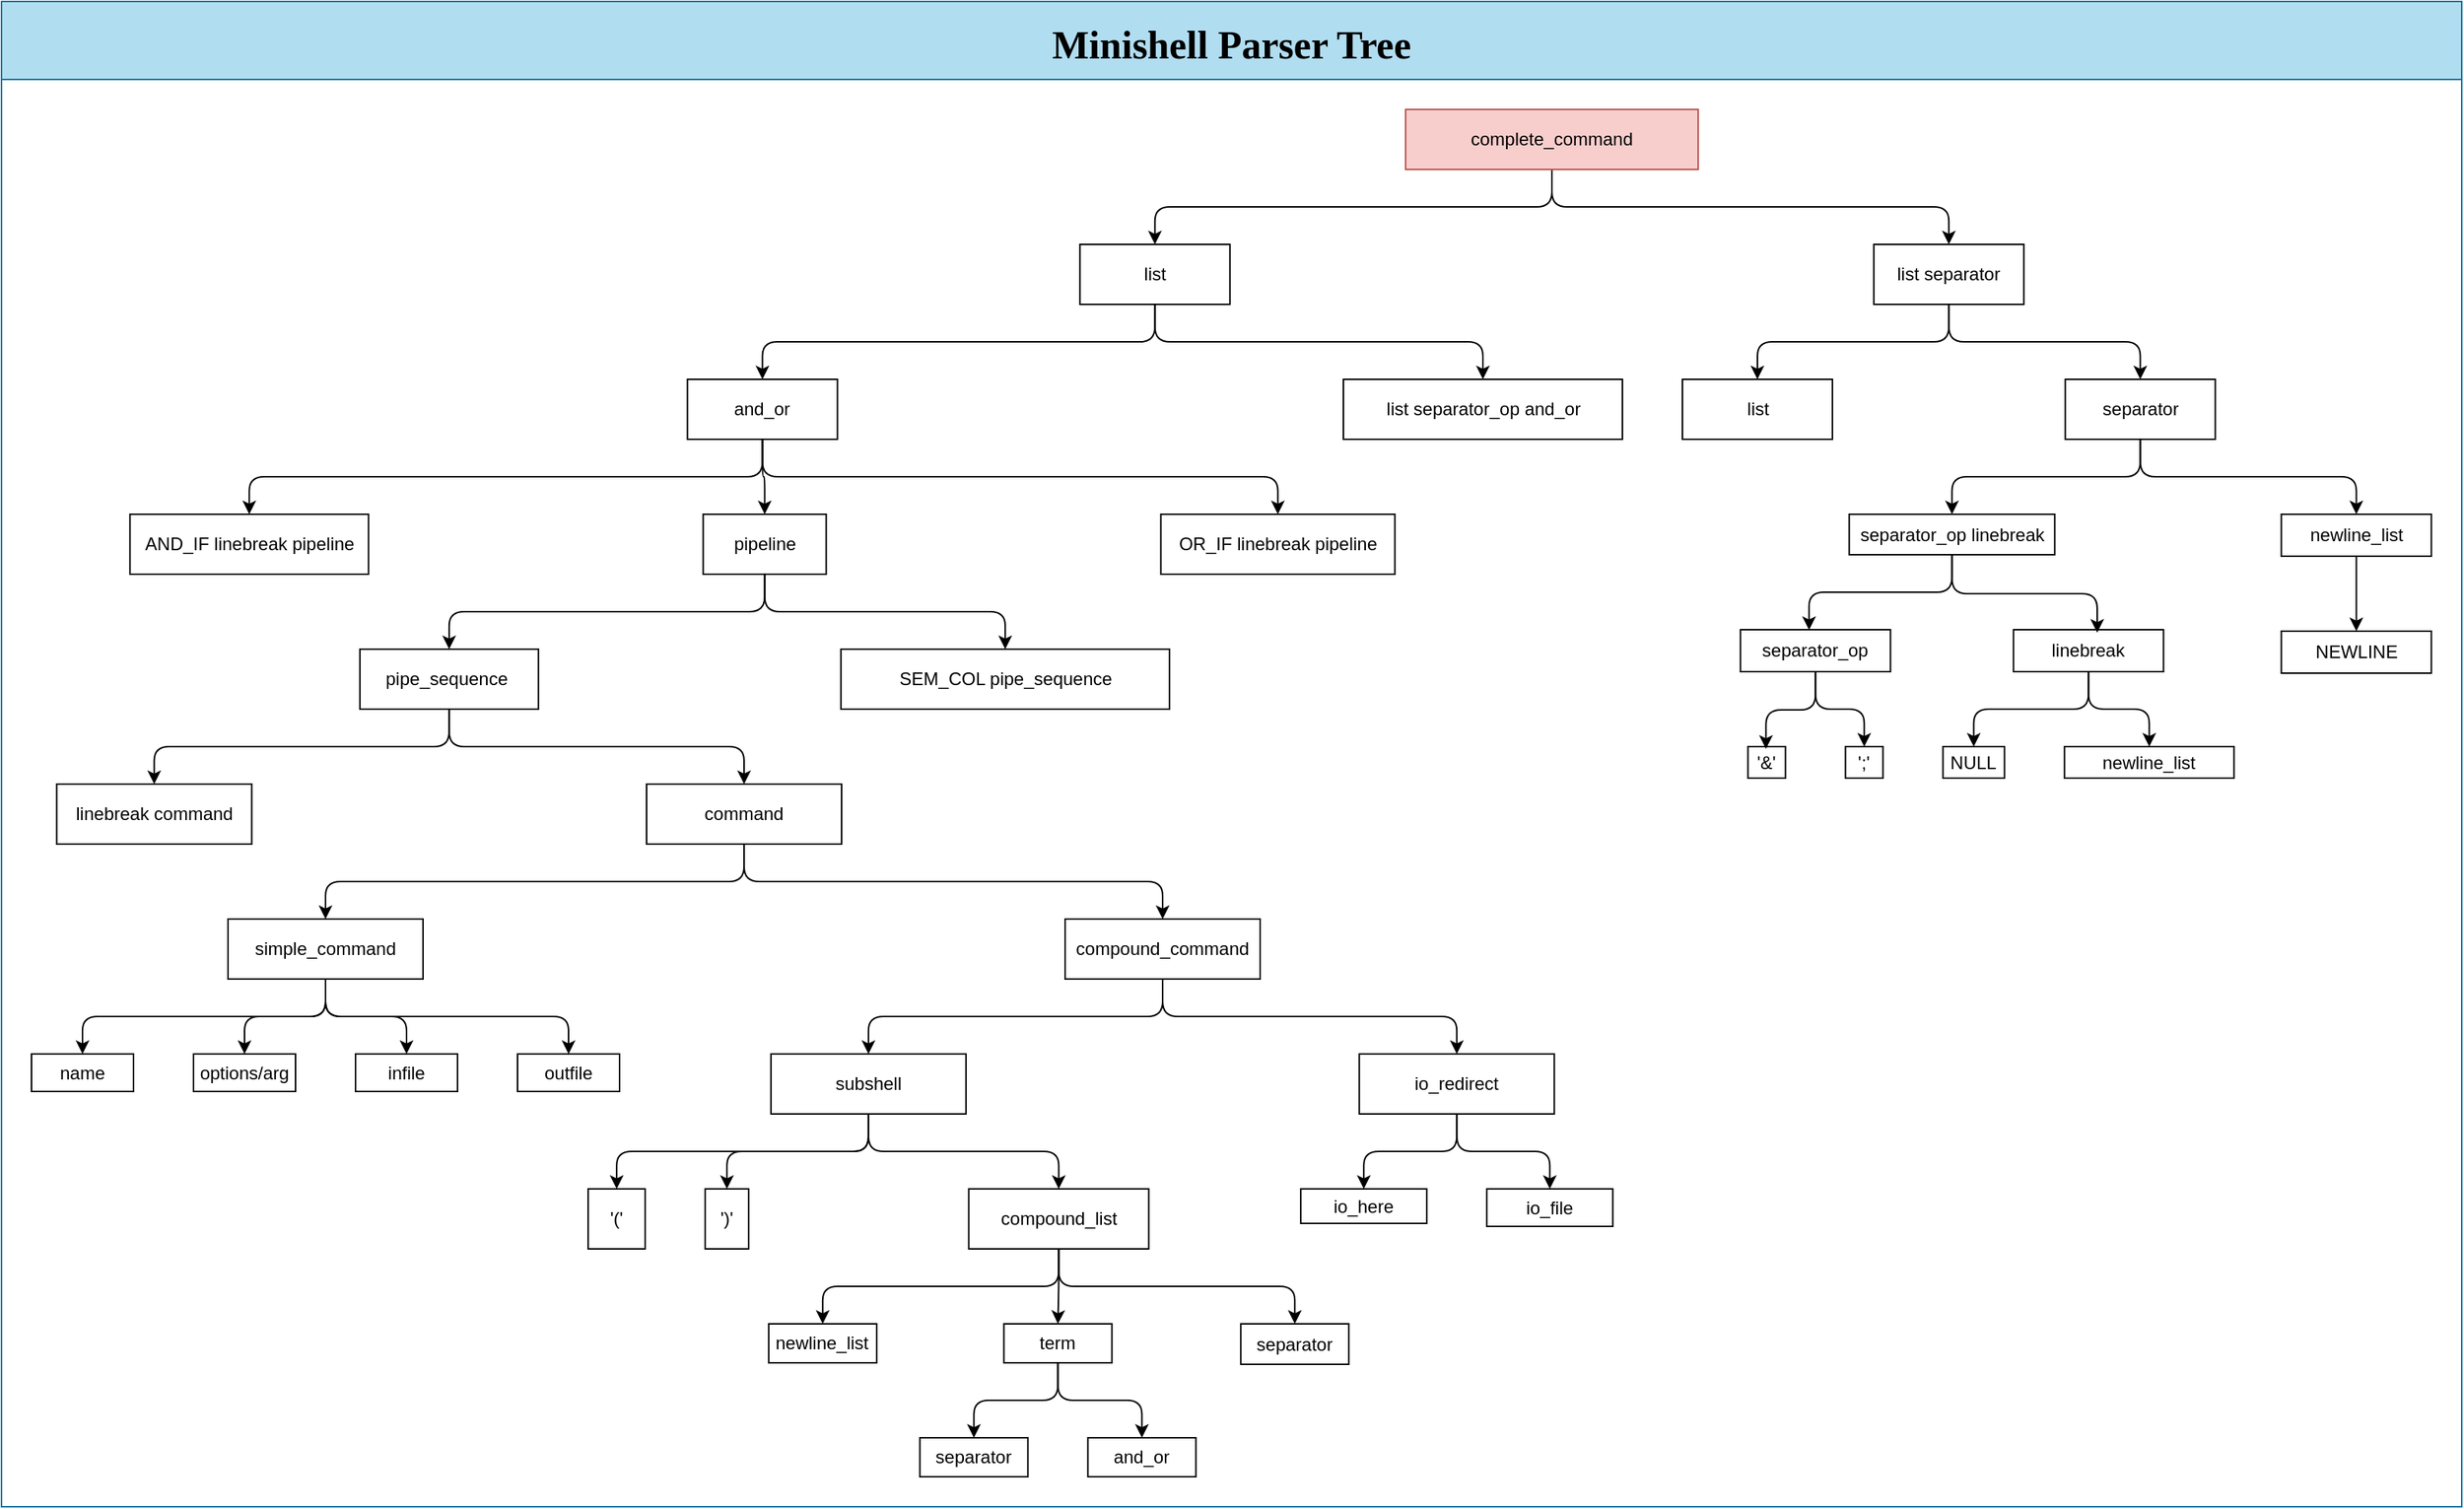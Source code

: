 <mxfile>
    <diagram id="4_RAU22VT3j1kdCce3RM" name="Page-1">
        <mxGraphModel dx="3684" dy="1629" grid="0" gridSize="10" guides="1" tooltips="1" connect="1" arrows="1" fold="1" page="1" pageScale="1" pageWidth="1654" pageHeight="1169" math="0" shadow="0">
            <root>
                <mxCell id="0"/>
                <mxCell id="1" parent="0"/>
                <mxCell id="2" value="Minishell Parser Tree" style="swimlane;startSize=52;horizontal=1;childLayout=treeLayout;horizontalTree=0;resizable=1;containerType=tree;fontSize=26;movable=1;rotatable=1;deletable=1;editable=1;connectable=1;container=0;fillColor=#b1ddf0;strokeColor=#10739e;fontFamily=Verdana;" parent="1" vertex="1">
                    <mxGeometry x="7" y="21" width="1640" height="1004" as="geometry"/>
                </mxCell>
                <mxCell id="12" value="and_or" style="whiteSpace=wrap;html=1;movable=1;resizable=1;rotatable=1;deletable=1;editable=1;connectable=1;" parent="2" vertex="1">
                    <mxGeometry x="457.246" y="252" width="100" height="40" as="geometry"/>
                </mxCell>
                <mxCell id="11" value="" style="edgeStyle=elbowEdgeStyle;elbow=vertical;html=1;rounded=1;curved=0;sourcePerimeterSpacing=0;targetPerimeterSpacing=0;startSize=6;endSize=6;movable=1;resizable=1;rotatable=1;deletable=1;editable=1;connectable=1;" parent="2" source="4" target="12" edge="1">
                    <mxGeometry relative="1" as="geometry">
                        <mxPoint x="328.5" y="532" as="sourcePoint"/>
                    </mxGeometry>
                </mxCell>
                <mxCell id="17" value="" style="edgeStyle=elbowEdgeStyle;elbow=vertical;html=1;rounded=1;curved=0;sourcePerimeterSpacing=0;targetPerimeterSpacing=0;startSize=6;endSize=6;movable=1;resizable=1;rotatable=1;deletable=1;editable=1;connectable=1;" parent="2" source="12" target="18" edge="1">
                    <mxGeometry relative="1" as="geometry">
                        <mxPoint x="258.5" y="622" as="sourcePoint"/>
                    </mxGeometry>
                </mxCell>
                <mxCell id="4" value="list" style="whiteSpace=wrap;html=1;movable=1;resizable=1;rotatable=1;deletable=1;editable=1;connectable=1;container=0;" parent="2" vertex="1">
                    <mxGeometry x="718.876" y="162" width="100" height="40" as="geometry"/>
                </mxCell>
                <mxCell id="5" value="" style="edgeStyle=elbowEdgeStyle;elbow=vertical;html=1;rounded=1;curved=0;sourcePerimeterSpacing=0;targetPerimeterSpacing=0;startSize=6;endSize=6;movable=1;resizable=1;rotatable=1;deletable=1;editable=1;connectable=1;" parent="2" source="3" target="4" edge="1">
                    <mxGeometry relative="1" as="geometry"/>
                </mxCell>
                <mxCell id="6" value="list separator" style="whiteSpace=wrap;html=1;movable=1;resizable=1;rotatable=1;deletable=1;editable=1;connectable=1;container=0;" parent="2" vertex="1">
                    <mxGeometry x="1248.113" y="162" width="100" height="40" as="geometry"/>
                </mxCell>
                <mxCell id="7" value="" style="edgeStyle=elbowEdgeStyle;elbow=vertical;html=1;rounded=1;curved=0;sourcePerimeterSpacing=0;targetPerimeterSpacing=0;startSize=6;endSize=6;movable=1;resizable=1;rotatable=1;deletable=1;editable=1;connectable=1;" parent="2" source="3" target="6" edge="1">
                    <mxGeometry relative="1" as="geometry"/>
                </mxCell>
                <mxCell id="18" value="AND_IF linebreak pipeline" style="whiteSpace=wrap;html=1;movable=1;resizable=1;rotatable=1;deletable=1;editable=1;connectable=1;container=0;" parent="2" vertex="1">
                    <mxGeometry x="85.673" y="342" width="159" height="40" as="geometry"/>
                </mxCell>
                <mxCell id="21" value="list separator_op and_or" style="whiteSpace=wrap;html=1;movable=1;resizable=1;rotatable=1;deletable=1;editable=1;connectable=1;container=0;" parent="2" vertex="1">
                    <mxGeometry x="894.505" y="252" width="186" height="40" as="geometry"/>
                </mxCell>
                <mxCell id="23" style="edgeStyle=elbowEdgeStyle;html=1;entryX=0.5;entryY=0;entryDx=0;entryDy=0;rounded=1;elbow=vertical;" parent="2" source="4" target="21" edge="1">
                    <mxGeometry relative="1" as="geometry"/>
                </mxCell>
                <mxCell id="24" value="pipeline" style="whiteSpace=wrap;html=1;movable=1;resizable=1;rotatable=1;deletable=1;editable=1;connectable=1;container=0;" parent="2" vertex="1">
                    <mxGeometry x="467.746" y="342" width="82" height="40" as="geometry"/>
                </mxCell>
                <mxCell id="25" style="edgeStyle=elbowEdgeStyle;rounded=1;elbow=vertical;html=1;" parent="2" source="12" target="24" edge="1">
                    <mxGeometry relative="1" as="geometry"/>
                </mxCell>
                <mxCell id="26" value="pipe_sequence&amp;nbsp;" style="whiteSpace=wrap;html=1;movable=1;resizable=1;rotatable=1;deletable=1;editable=1;connectable=1;container=0;" parent="2" vertex="1">
                    <mxGeometry x="238.905" y="432" width="119" height="40" as="geometry"/>
                </mxCell>
                <mxCell id="27" value="" style="edgeStyle=elbowEdgeStyle;rounded=1;elbow=vertical;html=1;" parent="2" source="24" target="26" edge="1">
                    <mxGeometry relative="1" as="geometry"/>
                </mxCell>
                <mxCell id="30" value="SEM_COL pipe_sequence" style="whiteSpace=wrap;html=1;movable=1;resizable=1;rotatable=1;deletable=1;editable=1;connectable=1;container=0;" parent="2" vertex="1">
                    <mxGeometry x="559.588" y="432" width="219" height="40" as="geometry"/>
                </mxCell>
                <mxCell id="32" style="edgeStyle=elbowEdgeStyle;rounded=1;elbow=vertical;html=1;" parent="2" source="24" target="30" edge="1">
                    <mxGeometry relative="1" as="geometry"/>
                </mxCell>
                <mxCell id="37" value="linebreak command" style="whiteSpace=wrap;html=1;movable=1;resizable=1;rotatable=1;deletable=1;editable=1;connectable=1;container=0;" parent="2" vertex="1">
                    <mxGeometry x="36.802" y="522" width="130" height="40" as="geometry"/>
                </mxCell>
                <mxCell id="111" style="edgeStyle=elbowEdgeStyle;elbow=vertical;html=1;fontSize=22;" edge="1" parent="2" source="26" target="37">
                    <mxGeometry relative="1" as="geometry"/>
                </mxCell>
                <mxCell id="42" value="command" style="whiteSpace=wrap;html=1;movable=1;resizable=1;rotatable=1;deletable=1;editable=1;connectable=1;container=0;" parent="2" vertex="1">
                    <mxGeometry x="430.008" y="522" width="130" height="40" as="geometry"/>
                </mxCell>
                <mxCell id="110" style="edgeStyle=elbowEdgeStyle;html=1;fontSize=22;elbow=vertical;" edge="1" parent="2" source="26" target="42">
                    <mxGeometry relative="1" as="geometry"/>
                </mxCell>
                <mxCell id="44" value="simple_command" style="whiteSpace=wrap;html=1;movable=1;resizable=1;rotatable=1;deletable=1;editable=1;connectable=1;container=0;" parent="2" vertex="1">
                    <mxGeometry x="151" y="612" width="130" height="40" as="geometry"/>
                </mxCell>
                <mxCell id="45" value="" style="edgeStyle=elbowEdgeStyle;html=1;elbow=vertical;" parent="2" source="42" target="44" edge="1">
                    <mxGeometry relative="1" as="geometry"/>
                </mxCell>
                <mxCell id="46" value="compound_command" style="whiteSpace=wrap;html=1;movable=1;resizable=1;rotatable=1;deletable=1;editable=1;connectable=1;container=0;" parent="2" vertex="1">
                    <mxGeometry x="709.017" y="612" width="130" height="40" as="geometry"/>
                </mxCell>
                <mxCell id="47" style="edgeStyle=elbowEdgeStyle;elbow=vertical;html=1;" parent="2" source="42" target="46" edge="1">
                    <mxGeometry relative="1" as="geometry"/>
                </mxCell>
                <mxCell id="51" value="subshell" style="whiteSpace=wrap;html=1;movable=1;resizable=1;rotatable=1;deletable=1;editable=1;connectable=1;container=0;" parent="2" vertex="1">
                    <mxGeometry x="512.922" y="702" width="130" height="40" as="geometry"/>
                </mxCell>
                <mxCell id="49" style="edgeStyle=elbowEdgeStyle;elbow=vertical;html=1;entryX=0.5;entryY=0;entryDx=0;entryDy=0;" parent="2" source="46" target="51" edge="1">
                    <mxGeometry relative="1" as="geometry">
                        <mxPoint x="160.25" y="710" as="targetPoint"/>
                    </mxGeometry>
                </mxCell>
                <mxCell id="55" value="'('" style="whiteSpace=wrap;html=1;movable=1;resizable=1;rotatable=1;deletable=1;editable=1;connectable=1;container=0;" parent="2" vertex="1">
                    <mxGeometry x="391.078" y="792" width="38" height="40" as="geometry"/>
                </mxCell>
                <mxCell id="52" style="edgeStyle=elbowEdgeStyle;elbow=vertical;html=1;entryX=0.5;entryY=0;entryDx=0;entryDy=0;" parent="2" source="51" target="55" edge="1">
                    <mxGeometry relative="1" as="geometry">
                        <mxPoint x="22.75" y="785.75" as="targetPoint"/>
                    </mxGeometry>
                </mxCell>
                <mxCell id="56" value="')'" style="whiteSpace=wrap;html=1;movable=1;resizable=1;rotatable=1;deletable=1;editable=1;connectable=1;container=0;" parent="2" vertex="1">
                    <mxGeometry x="469.078" y="792" width="29" height="40" as="geometry"/>
                </mxCell>
                <mxCell id="54" style="edgeStyle=elbowEdgeStyle;elbow=vertical;html=1;entryX=0.5;entryY=0;entryDx=0;entryDy=0;" parent="2" source="51" target="56" edge="1">
                    <mxGeometry relative="1" as="geometry">
                        <mxPoint x="151.75" y="782.75" as="targetPoint"/>
                    </mxGeometry>
                </mxCell>
                <mxCell id="57" value="compound_list" style="whiteSpace=wrap;html=1;movable=1;resizable=1;rotatable=1;deletable=1;editable=1;connectable=1;container=0;" parent="2" vertex="1">
                    <mxGeometry x="644.766" y="792" width="120" height="40" as="geometry"/>
                </mxCell>
                <mxCell id="53" style="edgeStyle=elbowEdgeStyle;elbow=vertical;html=1;entryX=0.5;entryY=0;entryDx=0;entryDy=0;" parent="2" source="51" target="57" edge="1">
                    <mxGeometry relative="1" as="geometry">
                        <mxPoint x="84.5" y="786.75" as="targetPoint"/>
                    </mxGeometry>
                </mxCell>
                <mxCell id="59" value="newline_list" style="whiteSpace=wrap;html=1;movable=1;resizable=1;rotatable=1;deletable=1;editable=1;connectable=1;container=0;" parent="2" vertex="1">
                    <mxGeometry x="511.406" y="882" width="72" height="26" as="geometry"/>
                </mxCell>
                <mxCell id="60" value="" style="edgeStyle=elbowEdgeStyle;elbow=vertical;html=1;" parent="2" source="57" target="59" edge="1">
                    <mxGeometry relative="1" as="geometry"/>
                </mxCell>
                <mxCell id="61" value="term" style="whiteSpace=wrap;html=1;movable=1;resizable=1;rotatable=1;deletable=1;editable=1;connectable=1;container=0;" parent="2" vertex="1">
                    <mxGeometry x="668.206" y="882" width="72" height="26" as="geometry"/>
                </mxCell>
                <mxCell id="62" style="edgeStyle=elbowEdgeStyle;elbow=vertical;html=1;entryX=0.5;entryY=0;entryDx=0;entryDy=0;" parent="2" source="57" target="61" edge="1">
                    <mxGeometry relative="1" as="geometry"/>
                </mxCell>
                <mxCell id="63" value="separator" style="whiteSpace=wrap;html=1;movable=1;resizable=1;rotatable=1;deletable=1;editable=1;connectable=1;container=0;" parent="2" vertex="1">
                    <mxGeometry x="826.126" y="882" width="72" height="27" as="geometry"/>
                </mxCell>
                <mxCell id="64" style="edgeStyle=elbowEdgeStyle;elbow=vertical;html=1;" parent="2" source="57" target="63" edge="1">
                    <mxGeometry relative="1" as="geometry"/>
                </mxCell>
                <mxCell id="69" value="separator" style="whiteSpace=wrap;html=1;movable=1;resizable=1;rotatable=1;deletable=1;editable=1;connectable=1;container=0;" parent="2" vertex="1">
                    <mxGeometry x="612.206" y="958" width="72" height="26" as="geometry"/>
                </mxCell>
                <mxCell id="67" style="edgeStyle=elbowEdgeStyle;elbow=vertical;html=1;entryX=0.5;entryY=0;entryDx=0;entryDy=0;" parent="2" source="61" target="69" edge="1">
                    <mxGeometry relative="1" as="geometry">
                        <mxPoint x="-57.582" y="961.469" as="targetPoint"/>
                    </mxGeometry>
                </mxCell>
                <mxCell id="75" value="and_or" style="whiteSpace=wrap;html=1;movable=1;resizable=1;rotatable=1;deletable=1;editable=1;connectable=1;container=0;" parent="2" vertex="1">
                    <mxGeometry x="724.206" y="958" width="72" height="26" as="geometry"/>
                </mxCell>
                <mxCell id="74" style="edgeStyle=elbowEdgeStyle;elbow=vertical;html=1;" parent="2" source="61" target="75" edge="1">
                    <mxGeometry relative="1" as="geometry">
                        <mxPoint x="72.622" y="962.898" as="targetPoint"/>
                    </mxGeometry>
                </mxCell>
                <mxCell id="77" value="name" style="whiteSpace=wrap;html=1;movable=1;resizable=1;rotatable=1;deletable=1;editable=1;connectable=1;container=0;" parent="2" vertex="1">
                    <mxGeometry x="20" y="702" width="68" height="25" as="geometry"/>
                </mxCell>
                <mxCell id="76" style="edgeStyle=elbowEdgeStyle;elbow=vertical;html=1;entryX=0.5;entryY=0;entryDx=0;entryDy=0;" parent="2" source="44" target="77" edge="1">
                    <mxGeometry relative="1" as="geometry">
                        <mxPoint x="-427.0" y="696" as="targetPoint"/>
                    </mxGeometry>
                </mxCell>
                <mxCell id="78" value="options/arg" style="whiteSpace=wrap;html=1;movable=1;resizable=1;rotatable=1;deletable=1;editable=1;connectable=1;container=0;" parent="2" vertex="1">
                    <mxGeometry x="128" y="702" width="68" height="25" as="geometry"/>
                </mxCell>
                <mxCell id="81" style="edgeStyle=elbowEdgeStyle;elbow=vertical;html=1;entryX=0.5;entryY=0;entryDx=0;entryDy=0;" parent="2" source="44" target="78" edge="1">
                    <mxGeometry relative="1" as="geometry"/>
                </mxCell>
                <mxCell id="79" value="infile" style="whiteSpace=wrap;html=1;movable=1;resizable=1;rotatable=1;deletable=1;editable=1;connectable=1;container=0;" parent="2" vertex="1">
                    <mxGeometry x="236" y="702" width="68" height="25" as="geometry"/>
                </mxCell>
                <mxCell id="82" style="edgeStyle=elbowEdgeStyle;elbow=vertical;html=1;" parent="2" source="44" target="79" edge="1">
                    <mxGeometry relative="1" as="geometry"/>
                </mxCell>
                <mxCell id="80" value="outfile" style="whiteSpace=wrap;html=1;movable=1;resizable=1;rotatable=1;deletable=1;editable=1;connectable=1;container=0;" parent="2" vertex="1">
                    <mxGeometry x="344" y="702" width="68" height="25" as="geometry"/>
                </mxCell>
                <mxCell id="83" style="edgeStyle=elbowEdgeStyle;elbow=vertical;html=1;" parent="2" source="44" target="80" edge="1">
                    <mxGeometry relative="1" as="geometry"/>
                </mxCell>
                <mxCell id="87" value="list" style="whiteSpace=wrap;html=1;movable=1;resizable=1;rotatable=1;deletable=1;editable=1;connectable=1;container=0;" parent="2" vertex="1">
                    <mxGeometry x="1120.505" y="252" width="100" height="40" as="geometry"/>
                </mxCell>
                <mxCell id="85" style="edgeStyle=elbowEdgeStyle;elbow=vertical;html=1;entryX=0.5;entryY=0;entryDx=0;entryDy=0;" parent="2" source="6" target="87" edge="1">
                    <mxGeometry relative="1" as="geometry">
                        <mxPoint x="300.983" y="272.828" as="targetPoint"/>
                    </mxGeometry>
                </mxCell>
                <mxCell id="88" value="separator" style="whiteSpace=wrap;html=1;movable=1;resizable=1;rotatable=1;deletable=1;editable=1;connectable=1;container=0;" parent="2" vertex="1">
                    <mxGeometry x="1375.721" y="252" width="100" height="40" as="geometry"/>
                </mxCell>
                <mxCell id="86" style="edgeStyle=elbowEdgeStyle;elbow=vertical;html=1;" parent="2" source="6" target="88" edge="1">
                    <mxGeometry relative="1" as="geometry">
                        <mxPoint x="513.397" y="271.448" as="targetPoint"/>
                    </mxGeometry>
                </mxCell>
                <mxCell id="91" value="separator_op linebreak" style="whiteSpace=wrap;html=1;movable=1;resizable=1;rotatable=1;deletable=1;editable=1;connectable=1;container=0;" parent="2" vertex="1">
                    <mxGeometry x="1231.701" y="342" width="137" height="27" as="geometry"/>
                </mxCell>
                <mxCell id="89" style="edgeStyle=elbowEdgeStyle;elbow=vertical;html=1;entryX=0.5;entryY=0;entryDx=0;entryDy=0;" parent="2" source="88" target="91" edge="1">
                    <mxGeometry relative="1" as="geometry">
                        <mxPoint x="402.5" y="340" as="targetPoint"/>
                    </mxGeometry>
                </mxCell>
                <mxCell id="92" value="newline_list" style="whiteSpace=wrap;html=1;movable=1;resizable=1;rotatable=1;deletable=1;editable=1;connectable=1;container=0;" parent="2" vertex="1">
                    <mxGeometry x="1519.741" y="342" width="100" height="28" as="geometry"/>
                </mxCell>
                <mxCell id="90" style="edgeStyle=elbowEdgeStyle;elbow=vertical;html=1;entryX=0.5;entryY=0;entryDx=0;entryDy=0;" parent="2" source="88" target="92" edge="1">
                    <mxGeometry relative="1" as="geometry">
                        <mxPoint x="549.948" y="348.69" as="targetPoint"/>
                    </mxGeometry>
                </mxCell>
                <mxCell id="95" value="separator_op" style="whiteSpace=wrap;html=1;movable=1;resizable=1;rotatable=1;deletable=1;editable=1;connectable=1;container=0;" parent="2" vertex="1">
                    <mxGeometry x="1159.201" y="419" width="100" height="28" as="geometry"/>
                </mxCell>
                <mxCell id="93" style="edgeStyle=elbowEdgeStyle;elbow=vertical;html=1;entryX=0.457;entryY=0.007;entryDx=0;entryDy=0;entryPerimeter=0;" parent="2" source="91" target="95" edge="1">
                    <mxGeometry relative="1" as="geometry">
                        <mxPoint x="331.278" y="396.407" as="targetPoint"/>
                    </mxGeometry>
                </mxCell>
                <mxCell id="96" value="linebreak" style="whiteSpace=wrap;html=1;movable=1;resizable=1;rotatable=1;deletable=1;editable=1;connectable=1;container=0;" parent="2" vertex="1">
                    <mxGeometry x="1341.201" y="419" width="100" height="28" as="geometry"/>
                </mxCell>
                <mxCell id="94" style="edgeStyle=elbowEdgeStyle;elbow=vertical;html=1;entryX=0.558;entryY=0.071;entryDx=0;entryDy=0;entryPerimeter=0;" parent="2" source="91" target="96" edge="1">
                    <mxGeometry relative="1" as="geometry">
                        <mxPoint x="449.796" y="396.037" as="targetPoint"/>
                    </mxGeometry>
                </mxCell>
                <mxCell id="99" value="'&amp;amp;'" style="whiteSpace=wrap;html=1;movable=1;resizable=1;rotatable=1;deletable=1;editable=1;connectable=1;container=0;" parent="2" vertex="1">
                    <mxGeometry x="1164.201" y="497" width="25" height="21" as="geometry"/>
                </mxCell>
                <mxCell id="97" style="edgeStyle=elbowEdgeStyle;elbow=vertical;html=1;entryX=0.48;entryY=0.071;entryDx=0;entryDy=0;entryPerimeter=0;" parent="2" source="95" target="99" edge="1">
                    <mxGeometry relative="1" as="geometry">
                        <mxPoint x="302.5" y="468" as="targetPoint"/>
                    </mxGeometry>
                </mxCell>
                <mxCell id="101" value="';'" style="whiteSpace=wrap;html=1;movable=1;resizable=1;rotatable=1;deletable=1;editable=1;connectable=1;container=0;" parent="2" vertex="1">
                    <mxGeometry x="1229.201" y="497" width="25" height="21" as="geometry"/>
                </mxCell>
                <mxCell id="98" style="edgeStyle=elbowEdgeStyle;elbow=vertical;html=1;entryX=0.5;entryY=0;entryDx=0;entryDy=0;" parent="2" source="95" target="101" edge="1">
                    <mxGeometry relative="1" as="geometry">
                        <mxPoint x="357.574" y="465.481" as="targetPoint"/>
                    </mxGeometry>
                </mxCell>
                <mxCell id="105" value="NULL" style="whiteSpace=wrap;html=1;movable=1;resizable=1;rotatable=1;deletable=1;editable=1;connectable=1;container=0;" parent="2" vertex="1">
                    <mxGeometry x="1294.201" y="497" width="41" height="21" as="geometry"/>
                </mxCell>
                <mxCell id="104" style="edgeStyle=elbowEdgeStyle;elbow=vertical;html=1;entryX=0.5;entryY=0;entryDx=0;entryDy=0;" parent="2" source="96" target="105" edge="1">
                    <mxGeometry relative="1" as="geometry">
                        <mxPoint x="409.224" y="465.379" as="targetPoint"/>
                    </mxGeometry>
                </mxCell>
                <mxCell id="106" value="newline_list" style="whiteSpace=wrap;html=1;movable=1;resizable=1;rotatable=1;deletable=1;editable=1;connectable=1;container=0;" parent="2" vertex="1">
                    <mxGeometry x="1375.201" y="497" width="113" height="21" as="geometry"/>
                </mxCell>
                <mxCell id="103" style="edgeStyle=elbowEdgeStyle;elbow=vertical;html=1;" parent="2" source="96" target="106" edge="1">
                    <mxGeometry relative="1" as="geometry">
                        <mxPoint x="525.776" y="464.69" as="targetPoint"/>
                    </mxGeometry>
                </mxCell>
                <mxCell id="108" value="NEWLINE" style="whiteSpace=wrap;html=1;movable=1;resizable=1;rotatable=1;deletable=1;editable=1;connectable=1;container=0;" parent="2" vertex="1">
                    <mxGeometry x="1519.741" y="420" width="100" height="28" as="geometry"/>
                </mxCell>
                <mxCell id="107" style="edgeStyle=elbowEdgeStyle;elbow=vertical;html=1;entryX=0.5;entryY=0;entryDx=0;entryDy=0;" parent="2" source="92" target="108" edge="1">
                    <mxGeometry relative="1" as="geometry">
                        <mxPoint x="582.5" y="398.138" as="targetPoint"/>
                    </mxGeometry>
                </mxCell>
                <mxCell id="113" value="io_redirect" style="whiteSpace=wrap;html=1;movable=1;resizable=1;rotatable=1;deletable=1;editable=1;connectable=1;container=0;" vertex="1" parent="2">
                    <mxGeometry x="905.112" y="702" width="130" height="40" as="geometry"/>
                </mxCell>
                <mxCell id="112" style="edgeStyle=elbowEdgeStyle;elbow=vertical;html=1;fontSize=22;entryX=0.5;entryY=0;entryDx=0;entryDy=0;" edge="1" parent="2" source="46" target="113">
                    <mxGeometry relative="1" as="geometry">
                        <mxPoint x="311.324" y="710.471" as="targetPoint"/>
                    </mxGeometry>
                </mxCell>
                <mxCell id="116" value="io_here" style="whiteSpace=wrap;html=1;movable=1;resizable=1;rotatable=1;deletable=1;editable=1;connectable=1;container=0;" vertex="1" parent="2">
                    <mxGeometry x="866.112" y="792" width="84" height="23" as="geometry"/>
                </mxCell>
                <mxCell id="114" style="edgeStyle=elbowEdgeStyle;elbow=vertical;html=1;fontSize=22;entryX=0.5;entryY=0;entryDx=0;entryDy=0;" edge="1" parent="2" source="113" target="116">
                    <mxGeometry relative="1" as="geometry">
                        <mxPoint x="372.5" y="778" as="targetPoint"/>
                    </mxGeometry>
                </mxCell>
                <mxCell id="117" value="io_file" style="whiteSpace=wrap;html=1;movable=1;resizable=1;rotatable=1;deletable=1;editable=1;connectable=1;container=0;" vertex="1" parent="2">
                    <mxGeometry x="990.112" y="792" width="84" height="25" as="geometry"/>
                </mxCell>
                <mxCell id="115" style="edgeStyle=elbowEdgeStyle;elbow=vertical;html=1;fontSize=22;entryX=0.5;entryY=0;entryDx=0;entryDy=0;" edge="1" parent="2" source="113" target="117">
                    <mxGeometry relative="1" as="geometry">
                        <mxPoint x="203.088" y="781.647" as="targetPoint"/>
                    </mxGeometry>
                </mxCell>
                <mxCell id="14" value="OR_IF linebreak pipeline" style="whiteSpace=wrap;html=1;movable=1;resizable=1;rotatable=1;deletable=1;editable=1;connectable=1;" parent="2" vertex="1">
                    <mxGeometry x="772.819" y="342" width="156" height="40" as="geometry"/>
                </mxCell>
                <mxCell id="13" value="" style="edgeStyle=elbowEdgeStyle;elbow=vertical;html=1;rounded=1;curved=0;sourcePerimeterSpacing=0;targetPerimeterSpacing=0;startSize=6;endSize=6;movable=1;resizable=1;rotatable=1;deletable=1;editable=1;connectable=1;" parent="2" source="12" target="14" edge="1">
                    <mxGeometry relative="1" as="geometry">
                        <mxPoint x="258.5" y="622" as="sourcePoint"/>
                    </mxGeometry>
                </mxCell>
                <mxCell id="3" value="complete_command" style="whiteSpace=wrap;html=1;movable=1;resizable=1;rotatable=1;deletable=1;editable=1;connectable=1;container=0;fillColor=#f8cecc;strokeColor=#b85450;" parent="2" vertex="1">
                    <mxGeometry x="935.994" y="72" width="195" height="40" as="geometry"/>
                </mxCell>
            </root>
        </mxGraphModel>
    </diagram>
</mxfile>